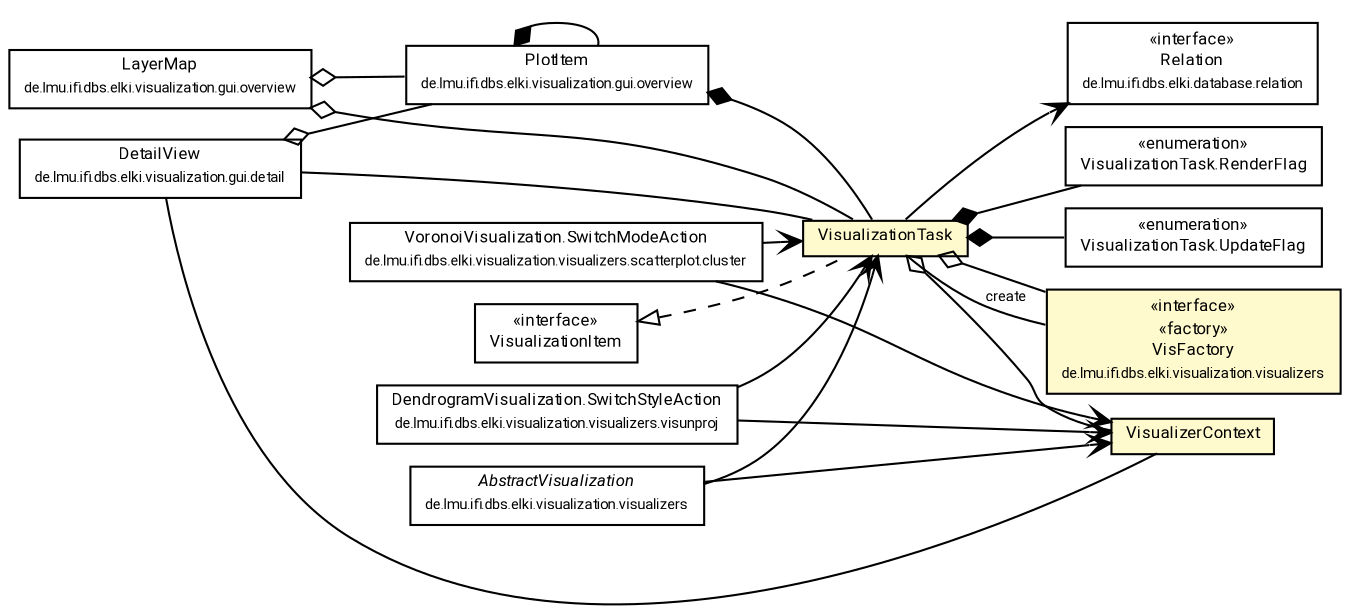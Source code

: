 #!/usr/local/bin/dot
#
# Class diagram 
# Generated by UMLGraph version R5_7_2-60-g0e99a6 (http://www.spinellis.gr/umlgraph/)
#

digraph G {
	graph [fontnames="svg"]
	edge [fontname="Roboto",fontsize=7,labelfontname="Roboto",labelfontsize=7,color="black"];
	node [fontname="Roboto",fontcolor="black",fontsize=8,shape=plaintext,margin=0,width=0,height=0];
	nodesep=0.15;
	ranksep=0.25;
	rankdir=LR;
	// de.lmu.ifi.dbs.elki.visualization.VisualizationItem
	c10713624 [label=<<table title="de.lmu.ifi.dbs.elki.visualization.VisualizationItem" border="0" cellborder="1" cellspacing="0" cellpadding="2" href="VisualizationItem.html" target="_parent">
		<tr><td><table border="0" cellspacing="0" cellpadding="1">
		<tr><td align="center" balign="center"> &#171;interface&#187; </td></tr>
		<tr><td align="center" balign="center"> <font face="Roboto">VisualizationItem</font> </td></tr>
		</table></td></tr>
		</table>>, URL="VisualizationItem.html"];
	// de.lmu.ifi.dbs.elki.visualization.VisualizerContext
	c10713625 [label=<<table title="de.lmu.ifi.dbs.elki.visualization.VisualizerContext" border="0" cellborder="1" cellspacing="0" cellpadding="2" bgcolor="LemonChiffon" href="VisualizerContext.html" target="_parent">
		<tr><td><table border="0" cellspacing="0" cellpadding="1">
		<tr><td align="center" balign="center"> <font face="Roboto">VisualizerContext</font> </td></tr>
		</table></td></tr>
		</table>>, URL="VisualizerContext.html"];
	// de.lmu.ifi.dbs.elki.visualization.gui.overview.PlotItem
	c10713693 [label=<<table title="de.lmu.ifi.dbs.elki.visualization.gui.overview.PlotItem" border="0" cellborder="1" cellspacing="0" cellpadding="2" href="gui/overview/PlotItem.html" target="_parent">
		<tr><td><table border="0" cellspacing="0" cellpadding="1">
		<tr><td align="center" balign="center"> <font face="Roboto">PlotItem</font> </td></tr>
		<tr><td align="center" balign="center"> <font face="Roboto" point-size="7.0">de.lmu.ifi.dbs.elki.visualization.gui.overview</font> </td></tr>
		</table></td></tr>
		</table>>, URL="gui/overview/PlotItem.html"];
	// de.lmu.ifi.dbs.elki.visualization.gui.overview.LayerMap
	c10713695 [label=<<table title="de.lmu.ifi.dbs.elki.visualization.gui.overview.LayerMap" border="0" cellborder="1" cellspacing="0" cellpadding="2" href="gui/overview/LayerMap.html" target="_parent">
		<tr><td><table border="0" cellspacing="0" cellpadding="1">
		<tr><td align="center" balign="center"> <font face="Roboto">LayerMap</font> </td></tr>
		<tr><td align="center" balign="center"> <font face="Roboto" point-size="7.0">de.lmu.ifi.dbs.elki.visualization.gui.overview</font> </td></tr>
		</table></td></tr>
		</table>>, URL="gui/overview/LayerMap.html"];
	// de.lmu.ifi.dbs.elki.visualization.gui.detail.DetailView
	c10713697 [label=<<table title="de.lmu.ifi.dbs.elki.visualization.gui.detail.DetailView" border="0" cellborder="1" cellspacing="0" cellpadding="2" href="gui/detail/DetailView.html" target="_parent">
		<tr><td><table border="0" cellspacing="0" cellpadding="1">
		<tr><td align="center" balign="center"> <font face="Roboto">DetailView</font> </td></tr>
		<tr><td align="center" balign="center"> <font face="Roboto" point-size="7.0">de.lmu.ifi.dbs.elki.visualization.gui.detail</font> </td></tr>
		</table></td></tr>
		</table>>, URL="gui/detail/DetailView.html"];
	// de.lmu.ifi.dbs.elki.visualization.VisualizationTask
	c10713728 [label=<<table title="de.lmu.ifi.dbs.elki.visualization.VisualizationTask" border="0" cellborder="1" cellspacing="0" cellpadding="2" bgcolor="lemonChiffon" href="VisualizationTask.html" target="_parent">
		<tr><td><table border="0" cellspacing="0" cellpadding="1">
		<tr><td align="center" balign="center"> <font face="Roboto">VisualizationTask</font> </td></tr>
		</table></td></tr>
		</table>>, URL="VisualizationTask.html"];
	// de.lmu.ifi.dbs.elki.visualization.VisualizationTask.RenderFlag
	c10713729 [label=<<table title="de.lmu.ifi.dbs.elki.visualization.VisualizationTask.RenderFlag" border="0" cellborder="1" cellspacing="0" cellpadding="2" href="VisualizationTask.RenderFlag.html" target="_parent">
		<tr><td><table border="0" cellspacing="0" cellpadding="1">
		<tr><td align="center" balign="center"> &#171;enumeration&#187; </td></tr>
		<tr><td align="center" balign="center"> <font face="Roboto">VisualizationTask.RenderFlag</font> </td></tr>
		</table></td></tr>
		</table>>, URL="VisualizationTask.RenderFlag.html"];
	// de.lmu.ifi.dbs.elki.visualization.VisualizationTask.UpdateFlag
	c10713730 [label=<<table title="de.lmu.ifi.dbs.elki.visualization.VisualizationTask.UpdateFlag" border="0" cellborder="1" cellspacing="0" cellpadding="2" href="VisualizationTask.UpdateFlag.html" target="_parent">
		<tr><td><table border="0" cellspacing="0" cellpadding="1">
		<tr><td align="center" balign="center"> &#171;enumeration&#187; </td></tr>
		<tr><td align="center" balign="center"> <font face="Roboto">VisualizationTask.UpdateFlag</font> </td></tr>
		</table></td></tr>
		</table>>, URL="VisualizationTask.UpdateFlag.html"];
	// de.lmu.ifi.dbs.elki.visualization.visualizers.scatterplot.cluster.VoronoiVisualization.SwitchModeAction
	c10713795 [label=<<table title="de.lmu.ifi.dbs.elki.visualization.visualizers.scatterplot.cluster.VoronoiVisualization.SwitchModeAction" border="0" cellborder="1" cellspacing="0" cellpadding="2" href="visualizers/scatterplot/cluster/VoronoiVisualization.SwitchModeAction.html" target="_parent">
		<tr><td><table border="0" cellspacing="0" cellpadding="1">
		<tr><td align="center" balign="center"> <font face="Roboto">VoronoiVisualization.SwitchModeAction</font> </td></tr>
		<tr><td align="center" balign="center"> <font face="Roboto" point-size="7.0">de.lmu.ifi.dbs.elki.visualization.visualizers.scatterplot.cluster</font> </td></tr>
		</table></td></tr>
		</table>>, URL="visualizers/scatterplot/cluster/VoronoiVisualization.SwitchModeAction.html"];
	// de.lmu.ifi.dbs.elki.visualization.visualizers.VisFactory
	c10713842 [label=<<table title="de.lmu.ifi.dbs.elki.visualization.visualizers.VisFactory" border="0" cellborder="1" cellspacing="0" cellpadding="2" bgcolor="LemonChiffon" href="visualizers/VisFactory.html" target="_parent">
		<tr><td><table border="0" cellspacing="0" cellpadding="1">
		<tr><td align="center" balign="center"> &#171;interface&#187; </td></tr>
		<tr><td align="center" balign="center"> &#171;factory&#187; </td></tr>
		<tr><td align="center" balign="center"> <font face="Roboto">VisFactory</font> </td></tr>
		<tr><td align="center" balign="center"> <font face="Roboto" point-size="7.0">de.lmu.ifi.dbs.elki.visualization.visualizers</font> </td></tr>
		</table></td></tr>
		</table>>, URL="visualizers/VisFactory.html"];
	// de.lmu.ifi.dbs.elki.visualization.visualizers.AbstractVisualization
	c10713849 [label=<<table title="de.lmu.ifi.dbs.elki.visualization.visualizers.AbstractVisualization" border="0" cellborder="1" cellspacing="0" cellpadding="2" href="visualizers/AbstractVisualization.html" target="_parent">
		<tr><td><table border="0" cellspacing="0" cellpadding="1">
		<tr><td align="center" balign="center"> <font face="Roboto"><i>AbstractVisualization</i></font> </td></tr>
		<tr><td align="center" balign="center"> <font face="Roboto" point-size="7.0">de.lmu.ifi.dbs.elki.visualization.visualizers</font> </td></tr>
		</table></td></tr>
		</table>>, URL="visualizers/AbstractVisualization.html"];
	// de.lmu.ifi.dbs.elki.visualization.visualizers.visunproj.DendrogramVisualization.SwitchStyleAction
	c10713862 [label=<<table title="de.lmu.ifi.dbs.elki.visualization.visualizers.visunproj.DendrogramVisualization.SwitchStyleAction" border="0" cellborder="1" cellspacing="0" cellpadding="2" href="visualizers/visunproj/DendrogramVisualization.SwitchStyleAction.html" target="_parent">
		<tr><td><table border="0" cellspacing="0" cellpadding="1">
		<tr><td align="center" balign="center"> <font face="Roboto">DendrogramVisualization.SwitchStyleAction</font> </td></tr>
		<tr><td align="center" balign="center"> <font face="Roboto" point-size="7.0">de.lmu.ifi.dbs.elki.visualization.visualizers.visunproj</font> </td></tr>
		</table></td></tr>
		</table>>, URL="visualizers/visunproj/DendrogramVisualization.SwitchStyleAction.html"];
	// de.lmu.ifi.dbs.elki.database.relation.Relation<O>
	c10714540 [label=<<table title="de.lmu.ifi.dbs.elki.database.relation.Relation" border="0" cellborder="1" cellspacing="0" cellpadding="2" href="../database/relation/Relation.html" target="_parent">
		<tr><td><table border="0" cellspacing="0" cellpadding="1">
		<tr><td align="center" balign="center"> &#171;interface&#187; </td></tr>
		<tr><td align="center" balign="center"> <font face="Roboto">Relation</font> </td></tr>
		<tr><td align="center" balign="center"> <font face="Roboto" point-size="7.0">de.lmu.ifi.dbs.elki.database.relation</font> </td></tr>
		</table></td></tr>
		</table>>, URL="../database/relation/Relation.html"];
	// de.lmu.ifi.dbs.elki.visualization.gui.overview.PlotItem composed de.lmu.ifi.dbs.elki.visualization.VisualizationTask
	c10713693 -> c10713728 [arrowhead=none,arrowtail=diamond,dir=back,weight=6];
	// de.lmu.ifi.dbs.elki.visualization.gui.overview.PlotItem composed de.lmu.ifi.dbs.elki.visualization.gui.overview.PlotItem
	c10713693 -> c10713693 [arrowhead=none,arrowtail=diamond,dir=back,weight=6];
	// de.lmu.ifi.dbs.elki.visualization.gui.overview.LayerMap has de.lmu.ifi.dbs.elki.visualization.gui.overview.PlotItem
	c10713695 -> c10713693 [arrowhead=none,arrowtail=ediamond,dir=back,weight=4];
	// de.lmu.ifi.dbs.elki.visualization.gui.overview.LayerMap has de.lmu.ifi.dbs.elki.visualization.VisualizationTask
	c10713695 -> c10713728 [arrowhead=none,arrowtail=ediamond,dir=back,weight=4];
	// de.lmu.ifi.dbs.elki.visualization.gui.detail.DetailView has de.lmu.ifi.dbs.elki.visualization.gui.overview.PlotItem
	c10713697 -> c10713693 [arrowhead=none,arrowtail=ediamond,dir=back,weight=4];
	// de.lmu.ifi.dbs.elki.visualization.gui.detail.DetailView assoc de.lmu.ifi.dbs.elki.visualization.VisualizerContext
	c10713697 -> c10713625 [arrowhead=none,weight=2];
	// de.lmu.ifi.dbs.elki.visualization.gui.detail.DetailView assoc de.lmu.ifi.dbs.elki.visualization.VisualizationTask
	c10713697 -> c10713728 [arrowhead=none,weight=2];
	// de.lmu.ifi.dbs.elki.visualization.VisualizationTask implements de.lmu.ifi.dbs.elki.visualization.VisualizationItem
	c10713624 -> c10713728 [arrowtail=empty,style=dashed,dir=back,weight=9];
	// de.lmu.ifi.dbs.elki.visualization.VisualizationTask composed de.lmu.ifi.dbs.elki.visualization.VisualizationTask.RenderFlag
	c10713728 -> c10713729 [arrowhead=none,arrowtail=diamond,dir=back,weight=6];
	// de.lmu.ifi.dbs.elki.visualization.VisualizationTask composed de.lmu.ifi.dbs.elki.visualization.VisualizationTask.UpdateFlag
	c10713728 -> c10713730 [arrowhead=none,arrowtail=diamond,dir=back,weight=6];
	// de.lmu.ifi.dbs.elki.visualization.VisualizationTask has de.lmu.ifi.dbs.elki.visualization.VisualizerContext
	c10713728 -> c10713625 [arrowhead=none,arrowtail=ediamond,dir=back,weight=4];
	// de.lmu.ifi.dbs.elki.visualization.VisualizationTask has de.lmu.ifi.dbs.elki.visualization.visualizers.VisFactory
	c10713728 -> c10713842 [arrowhead=none,arrowtail=ediamond,dir=back,weight=4];
	// de.lmu.ifi.dbs.elki.visualization.visualizers.VisFactory assoc de.lmu.ifi.dbs.elki.visualization.VisualizationTask
	c10713842 -> c10713728 [arrowhead=none,weight=2,label="create"];
	// de.lmu.ifi.dbs.elki.visualization.VisualizationTask navassoc de.lmu.ifi.dbs.elki.database.relation.Relation<O>
	c10713728 -> c10714540 [arrowhead=open,weight=1];
	// de.lmu.ifi.dbs.elki.visualization.visualizers.scatterplot.cluster.VoronoiVisualization.SwitchModeAction navassoc de.lmu.ifi.dbs.elki.visualization.VisualizationTask
	c10713795 -> c10713728 [arrowhead=open,weight=1];
	// de.lmu.ifi.dbs.elki.visualization.visualizers.scatterplot.cluster.VoronoiVisualization.SwitchModeAction navassoc de.lmu.ifi.dbs.elki.visualization.VisualizerContext
	c10713795 -> c10713625 [arrowhead=open,weight=1];
	// de.lmu.ifi.dbs.elki.visualization.visualizers.AbstractVisualization navassoc de.lmu.ifi.dbs.elki.visualization.VisualizationTask
	c10713849 -> c10713728 [arrowhead=open,weight=1];
	// de.lmu.ifi.dbs.elki.visualization.visualizers.AbstractVisualization navassoc de.lmu.ifi.dbs.elki.visualization.VisualizerContext
	c10713849 -> c10713625 [arrowhead=open,weight=1];
	// de.lmu.ifi.dbs.elki.visualization.visualizers.visunproj.DendrogramVisualization.SwitchStyleAction navassoc de.lmu.ifi.dbs.elki.visualization.VisualizationTask
	c10713862 -> c10713728 [arrowhead=open,weight=1];
	// de.lmu.ifi.dbs.elki.visualization.visualizers.visunproj.DendrogramVisualization.SwitchStyleAction navassoc de.lmu.ifi.dbs.elki.visualization.VisualizerContext
	c10713862 -> c10713625 [arrowhead=open,weight=1];
}

